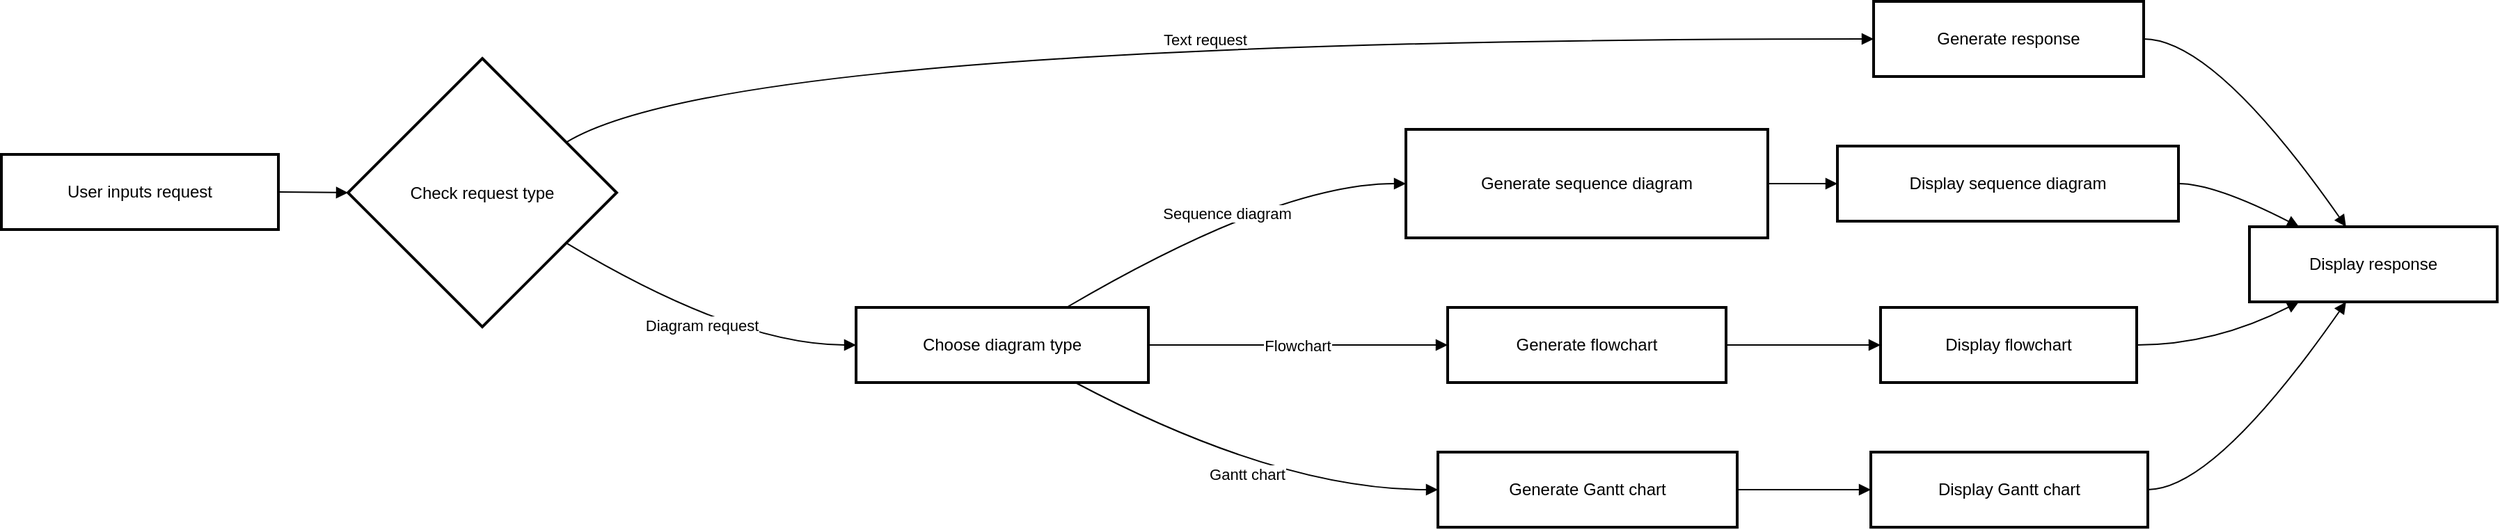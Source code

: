 <mxfile version="26.1.0">
  <diagram name="Page-1" id="5qrNqPnipn_0j4gL4NiZ">
    <mxGraphModel>
      <root>
        <mxCell id="0" />
        <mxCell id="1" parent="0" />
        <mxCell id="2" value="User inputs request" style="whiteSpace=wrap;strokeWidth=2;" vertex="1" parent="1">
          <mxGeometry x="8" y="118" width="199" height="54" as="geometry" />
        </mxCell>
        <mxCell id="3" value="Check request type" style="rhombus;strokeWidth=2;whiteSpace=wrap;" vertex="1" parent="1">
          <mxGeometry x="257" y="49" width="193" height="193" as="geometry" />
        </mxCell>
        <mxCell id="4" value="Generate response" style="whiteSpace=wrap;strokeWidth=2;" vertex="1" parent="1">
          <mxGeometry x="1353" y="8" width="194" height="54" as="geometry" />
        </mxCell>
        <mxCell id="5" value="Choose diagram type" style="whiteSpace=wrap;strokeWidth=2;" vertex="1" parent="1">
          <mxGeometry x="622" y="228" width="210" height="54" as="geometry" />
        </mxCell>
        <mxCell id="6" value="Generate sequence diagram" style="whiteSpace=wrap;strokeWidth=2;" vertex="1" parent="1">
          <mxGeometry x="1017" y="100" width="260" height="78" as="geometry" />
        </mxCell>
        <mxCell id="7" value="Generate flowchart" style="whiteSpace=wrap;strokeWidth=2;" vertex="1" parent="1">
          <mxGeometry x="1047" y="228" width="200" height="54" as="geometry" />
        </mxCell>
        <mxCell id="8" value="Generate Gantt chart" style="whiteSpace=wrap;strokeWidth=2;" vertex="1" parent="1">
          <mxGeometry x="1040" y="332" width="215" height="54" as="geometry" />
        </mxCell>
        <mxCell id="9" value="Display sequence diagram" style="whiteSpace=wrap;strokeWidth=2;" vertex="1" parent="1">
          <mxGeometry x="1327" y="112" width="245" height="54" as="geometry" />
        </mxCell>
        <mxCell id="10" value="Display flowchart" style="whiteSpace=wrap;strokeWidth=2;" vertex="1" parent="1">
          <mxGeometry x="1358" y="228" width="184" height="54" as="geometry" />
        </mxCell>
        <mxCell id="11" value="Display Gantt chart" style="whiteSpace=wrap;strokeWidth=2;" vertex="1" parent="1">
          <mxGeometry x="1351" y="332" width="199" height="54" as="geometry" />
        </mxCell>
        <mxCell id="12" value="Display response" style="whiteSpace=wrap;strokeWidth=2;" vertex="1" parent="1">
          <mxGeometry x="1623" y="170" width="178" height="54" as="geometry" />
        </mxCell>
        <mxCell id="13" value="" style="curved=1;startArrow=none;endArrow=block;exitX=1;exitY=0.5;entryX=0;entryY=0.5;" edge="1" parent="1" source="2" target="3">
          <mxGeometry relative="1" as="geometry">
            <Array as="points" />
          </mxGeometry>
        </mxCell>
        <mxCell id="14" value="Text request" style="curved=1;startArrow=none;endArrow=block;exitX=1;exitY=0.2;entryX=0;entryY=0.5;" edge="1" parent="1" source="3" target="4">
          <mxGeometry relative="1" as="geometry">
            <Array as="points">
              <mxPoint x="536" y="35" />
            </Array>
          </mxGeometry>
        </mxCell>
        <mxCell id="15" value="Diagram request" style="curved=1;startArrow=none;endArrow=block;exitX=1;exitY=0.8;entryX=0;entryY=0.5;" edge="1" parent="1" source="3" target="5">
          <mxGeometry relative="1" as="geometry">
            <Array as="points">
              <mxPoint x="536" y="255" />
            </Array>
          </mxGeometry>
        </mxCell>
        <mxCell id="16" value="Sequence diagram" style="curved=1;startArrow=none;endArrow=block;exitX=0.72;exitY=0;entryX=0;entryY=0.5;" edge="1" parent="1" source="5" target="6">
          <mxGeometry relative="1" as="geometry">
            <Array as="points">
              <mxPoint x="925" y="139" />
            </Array>
          </mxGeometry>
        </mxCell>
        <mxCell id="17" value="Flowchart" style="curved=1;startArrow=none;endArrow=block;exitX=1;exitY=0.5;entryX=0;entryY=0.5;" edge="1" parent="1" source="5" target="7">
          <mxGeometry relative="1" as="geometry">
            <Array as="points" />
          </mxGeometry>
        </mxCell>
        <mxCell id="18" value="Gantt chart" style="curved=1;startArrow=none;endArrow=block;exitX=0.75;exitY=1;entryX=0;entryY=0.5;" edge="1" parent="1" source="5" target="8">
          <mxGeometry relative="1" as="geometry">
            <Array as="points">
              <mxPoint x="925" y="359" />
            </Array>
          </mxGeometry>
        </mxCell>
        <mxCell id="19" value="" style="curved=1;startArrow=none;endArrow=block;exitX=1;exitY=0.5;entryX=0;entryY=0.5;" edge="1" parent="1" source="6" target="9">
          <mxGeometry relative="1" as="geometry">
            <Array as="points" />
          </mxGeometry>
        </mxCell>
        <mxCell id="20" value="" style="curved=1;startArrow=none;endArrow=block;exitX=1;exitY=0.5;entryX=0;entryY=0.5;" edge="1" parent="1" source="7" target="10">
          <mxGeometry relative="1" as="geometry">
            <Array as="points" />
          </mxGeometry>
        </mxCell>
        <mxCell id="21" value="" style="curved=1;startArrow=none;endArrow=block;exitX=1;exitY=0.5;entryX=0;entryY=0.5;" edge="1" parent="1" source="8" target="11">
          <mxGeometry relative="1" as="geometry">
            <Array as="points" />
          </mxGeometry>
        </mxCell>
        <mxCell id="22" value="" style="curved=1;startArrow=none;endArrow=block;exitX=1;exitY=0.5;entryX=0.39;entryY=0;" edge="1" parent="1" source="4" target="12">
          <mxGeometry relative="1" as="geometry">
            <Array as="points">
              <mxPoint x="1598" y="35" />
            </Array>
          </mxGeometry>
        </mxCell>
        <mxCell id="23" value="" style="curved=1;startArrow=none;endArrow=block;exitX=1;exitY=0.5;entryX=0.2;entryY=0;" edge="1" parent="1" source="9" target="12">
          <mxGeometry relative="1" as="geometry">
            <Array as="points">
              <mxPoint x="1598" y="139" />
            </Array>
          </mxGeometry>
        </mxCell>
        <mxCell id="24" value="" style="curved=1;startArrow=none;endArrow=block;exitX=1;exitY=0.5;entryX=0.2;entryY=1;" edge="1" parent="1" source="10" target="12">
          <mxGeometry relative="1" as="geometry">
            <Array as="points">
              <mxPoint x="1598" y="255" />
            </Array>
          </mxGeometry>
        </mxCell>
        <mxCell id="25" value="" style="curved=1;startArrow=none;endArrow=block;exitX=1;exitY=0.5;entryX=0.39;entryY=1;" edge="1" parent="1" source="11" target="12">
          <mxGeometry relative="1" as="geometry">
            <Array as="points">
              <mxPoint x="1598" y="359" />
            </Array>
          </mxGeometry>
        </mxCell>
      </root>
    </mxGraphModel>
  </diagram>
</mxfile>
